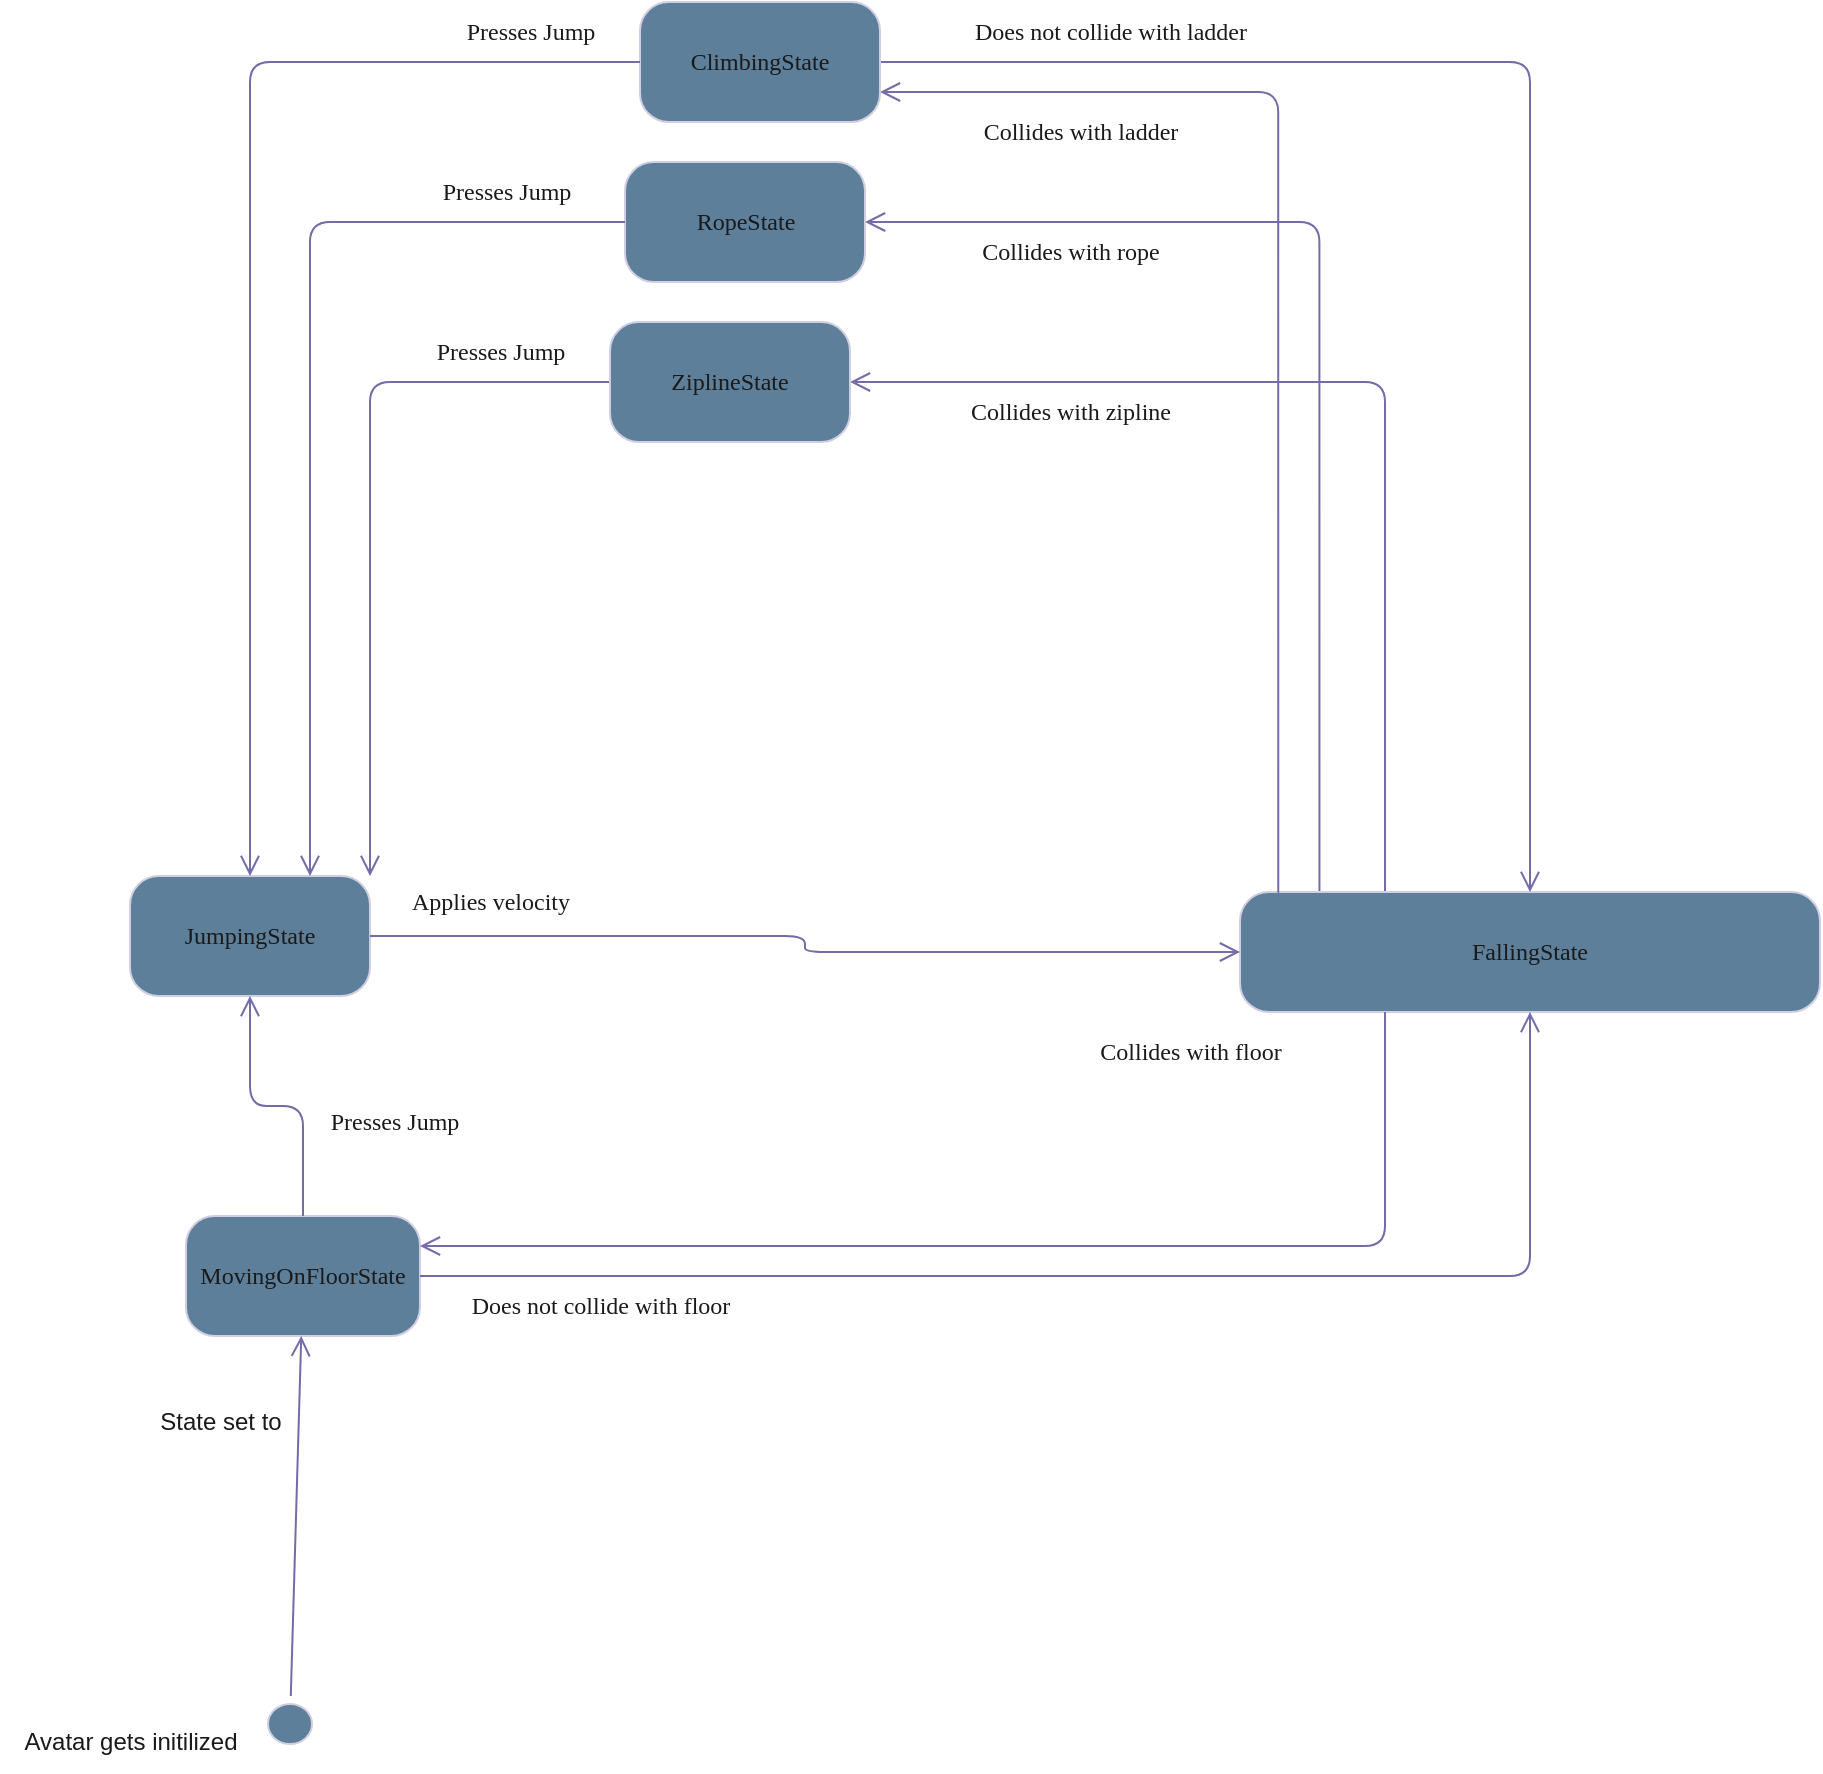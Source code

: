 <mxfile version="21.7.5" type="github">
  <diagram name="Page-1" id="58cdce13-f638-feb5-8d6f-7d28b1aa9fa0">
    <mxGraphModel dx="1942" dy="1356" grid="1" gridSize="10" guides="1" tooltips="1" connect="1" arrows="1" fold="1" page="1" pageScale="1" pageWidth="1100" pageHeight="850" background="none" math="0" shadow="0">
      <root>
        <mxCell id="0" />
        <mxCell id="1" parent="0" />
        <mxCell id="Zl3hB4-WVLWjA7URHuql-23" value="" style="group" vertex="1" connectable="0" parent="1">
          <mxGeometry x="-570" y="60" width="630" height="665" as="geometry" />
        </mxCell>
        <mxCell id="382b91b5511bd0f7-1" value="" style="ellipse;html=1;shape=startState;fillColor=#5D7F99;strokeColor=#D0CEE2;rounded=1;shadow=0;comic=0;labelBackgroundColor=none;fontFamily=Verdana;fontSize=12;fontColor=#1A1A1A;align=center;direction=south;" parent="Zl3hB4-WVLWjA7URHuql-23" vertex="1">
          <mxGeometry x="130" y="627" width="30" height="28" as="geometry" />
        </mxCell>
        <mxCell id="382b91b5511bd0f7-6" value="MovingOnFloorState" style="rounded=1;whiteSpace=wrap;html=1;arcSize=24;fillColor=#5D7F99;strokeColor=#D0CEE2;shadow=0;comic=0;labelBackgroundColor=none;fontFamily=Verdana;fontSize=12;fontColor=#1A1A1A;align=center;" parent="Zl3hB4-WVLWjA7URHuql-23" vertex="1">
          <mxGeometry x="93" y="387" width="117" height="60" as="geometry" />
        </mxCell>
        <mxCell id="382b91b5511bd0f7-7" value="JumpingState" style="rounded=1;whiteSpace=wrap;html=1;arcSize=24;fillColor=#5D7F99;strokeColor=#D0CEE2;shadow=0;comic=0;labelBackgroundColor=none;fontFamily=Verdana;fontSize=12;fontColor=#1A1A1A;align=center;" parent="Zl3hB4-WVLWjA7URHuql-23" vertex="1">
          <mxGeometry x="65" y="217" width="120" height="60" as="geometry" />
        </mxCell>
        <mxCell id="Zl3hB4-WVLWjA7URHuql-10" style="edgeStyle=orthogonalEdgeStyle;shape=connector;rounded=1;orthogonalLoop=1;jettySize=auto;html=1;labelBackgroundColor=none;strokeColor=#736CA8;fontFamily=Verdana;fontSize=12;fontColor=default;endArrow=open;endSize=8;" edge="1" parent="Zl3hB4-WVLWjA7URHuql-23" source="382b91b5511bd0f7-6" target="382b91b5511bd0f7-7">
          <mxGeometry relative="1" as="geometry" />
        </mxCell>
        <mxCell id="2a3bc250acf0617d-9" style="edgeStyle=orthogonalEdgeStyle;html=1;labelBackgroundColor=none;endArrow=open;endSize=8;strokeColor=#736CA8;fontFamily=Verdana;fontSize=12;align=left;fontColor=default;noEdgeStyle=1;" parent="Zl3hB4-WVLWjA7URHuql-23" source="382b91b5511bd0f7-1" target="382b91b5511bd0f7-6" edge="1">
          <mxGeometry relative="1" as="geometry" />
        </mxCell>
        <mxCell id="-ud4b6nkZpTPl8-Tl8ta-2" value="&lt;div&gt;Avatar gets initilized&lt;/div&gt;" style="text;html=1;align=center;verticalAlign=middle;resizable=0;points=[];autosize=1;strokeColor=none;fillColor=none;labelBackgroundColor=none;fontColor=#1A1A1A;" parent="Zl3hB4-WVLWjA7URHuql-23" vertex="1">
          <mxGeometry y="635" width="130" height="30" as="geometry" />
        </mxCell>
        <mxCell id="-ud4b6nkZpTPl8-Tl8ta-3" value="&lt;div&gt;State set to&lt;br&gt;&lt;/div&gt;" style="text;html=1;align=center;verticalAlign=middle;resizable=0;points=[];autosize=1;strokeColor=none;fillColor=none;labelBackgroundColor=none;fontColor=#1A1A1A;" parent="Zl3hB4-WVLWjA7URHuql-23" vertex="1">
          <mxGeometry x="70" y="475" width="80" height="30" as="geometry" />
        </mxCell>
        <mxCell id="-ud4b6nkZpTPl8-Tl8ta-25" value="Presses Jump" style="text;html=1;align=center;verticalAlign=middle;resizable=0;points=[];autosize=1;strokeColor=none;fillColor=none;fontSize=12;fontFamily=Verdana;fontColor=#1A1A1A;labelBackgroundColor=none;" parent="Zl3hB4-WVLWjA7URHuql-23" vertex="1">
          <mxGeometry x="142" y="325" width="110" height="30" as="geometry" />
        </mxCell>
        <mxCell id="Zl3hB4-WVLWjA7URHuql-8" value="Does not collide with floor" style="text;html=1;align=center;verticalAlign=middle;resizable=0;points=[];autosize=1;strokeColor=none;fillColor=none;fontSize=12;fontFamily=Verdana;fontColor=#1A1A1A;labelBackgroundColor=none;" vertex="1" parent="Zl3hB4-WVLWjA7URHuql-23">
          <mxGeometry x="210" y="417" width="180" height="30" as="geometry" />
        </mxCell>
        <mxCell id="Zl3hB4-WVLWjA7URHuql-17" value="Applies velocity" style="text;html=1;align=center;verticalAlign=middle;resizable=0;points=[];autosize=1;strokeColor=none;fillColor=none;fontSize=12;fontFamily=Verdana;fontColor=#1A1A1A;labelBackgroundColor=none;" vertex="1" parent="Zl3hB4-WVLWjA7URHuql-23">
          <mxGeometry x="185" y="215" width="120" height="30" as="geometry" />
        </mxCell>
        <mxCell id="Zl3hB4-WVLWjA7URHuql-25" style="edgeStyle=orthogonalEdgeStyle;shape=connector;rounded=1;orthogonalLoop=1;jettySize=auto;html=1;entryX=1;entryY=0.5;entryDx=0;entryDy=0;labelBackgroundColor=none;strokeColor=#736CA8;fontFamily=Verdana;fontSize=12;fontColor=default;endArrow=open;endSize=8;exitX=0.137;exitY=-0.005;exitDx=0;exitDy=0;exitPerimeter=0;" edge="1" parent="1" source="Zl3hB4-WVLWjA7URHuql-5" target="-ud4b6nkZpTPl8-Tl8ta-16">
          <mxGeometry relative="1" as="geometry" />
        </mxCell>
        <mxCell id="Zl3hB4-WVLWjA7URHuql-30" style="edgeStyle=orthogonalEdgeStyle;shape=connector;rounded=1;orthogonalLoop=1;jettySize=auto;html=1;entryX=1;entryY=0.5;entryDx=0;entryDy=0;labelBackgroundColor=none;strokeColor=#736CA8;fontFamily=Verdana;fontSize=12;fontColor=default;endArrow=open;endSize=8;exitX=0.25;exitY=0;exitDx=0;exitDy=0;" edge="1" parent="1" source="Zl3hB4-WVLWjA7URHuql-5" target="382b91b5511bd0f7-5">
          <mxGeometry relative="1" as="geometry" />
        </mxCell>
        <mxCell id="Zl3hB4-WVLWjA7URHuql-5" value="FallingState" style="rounded=1;whiteSpace=wrap;html=1;arcSize=24;fillColor=#5D7F99;strokeColor=#D0CEE2;shadow=0;comic=0;labelBackgroundColor=none;fontFamily=Verdana;fontSize=12;fontColor=#1A1A1A;align=center;" vertex="1" parent="1">
          <mxGeometry x="50" y="285" width="290" height="60" as="geometry" />
        </mxCell>
        <mxCell id="Zl3hB4-WVLWjA7URHuql-19" style="edgeStyle=orthogonalEdgeStyle;shape=connector;rounded=1;orthogonalLoop=1;jettySize=auto;html=1;entryX=0.5;entryY=0;entryDx=0;entryDy=0;labelBackgroundColor=none;strokeColor=#736CA8;fontFamily=Verdana;fontSize=12;fontColor=default;endArrow=open;endSize=8;" edge="1" parent="1" source="382b91b5511bd0f7-9" target="Zl3hB4-WVLWjA7URHuql-5">
          <mxGeometry relative="1" as="geometry" />
        </mxCell>
        <mxCell id="Zl3hB4-WVLWjA7URHuql-11" style="edgeStyle=orthogonalEdgeStyle;shape=connector;rounded=1;orthogonalLoop=1;jettySize=auto;html=1;labelBackgroundColor=none;strokeColor=#736CA8;fontFamily=Verdana;fontSize=12;fontColor=default;endArrow=open;endSize=8;" edge="1" parent="1" source="382b91b5511bd0f7-7" target="Zl3hB4-WVLWjA7URHuql-5">
          <mxGeometry relative="1" as="geometry" />
        </mxCell>
        <mxCell id="Zl3hB4-WVLWjA7URHuql-7" style="edgeStyle=orthogonalEdgeStyle;shape=connector;rounded=1;orthogonalLoop=1;jettySize=auto;html=1;entryX=0.5;entryY=1;entryDx=0;entryDy=0;labelBackgroundColor=none;strokeColor=#736CA8;fontFamily=Verdana;fontSize=12;fontColor=default;endArrow=open;endSize=8;" edge="1" parent="1" source="382b91b5511bd0f7-6" target="Zl3hB4-WVLWjA7URHuql-5">
          <mxGeometry relative="1" as="geometry" />
        </mxCell>
        <mxCell id="Zl3hB4-WVLWjA7URHuql-16" style="edgeStyle=orthogonalEdgeStyle;shape=connector;rounded=1;orthogonalLoop=1;jettySize=auto;html=1;entryX=1;entryY=0.75;entryDx=0;entryDy=0;labelBackgroundColor=none;strokeColor=#736CA8;fontFamily=Verdana;fontSize=12;fontColor=default;endArrow=open;endSize=8;exitX=0.066;exitY=0.006;exitDx=0;exitDy=0;exitPerimeter=0;" edge="1" parent="1" source="Zl3hB4-WVLWjA7URHuql-5" target="382b91b5511bd0f7-9">
          <mxGeometry relative="1" as="geometry" />
        </mxCell>
        <mxCell id="Zl3hB4-WVLWjA7URHuql-14" style="edgeStyle=orthogonalEdgeStyle;shape=connector;rounded=1;orthogonalLoop=1;jettySize=auto;html=1;entryX=1;entryY=0.25;entryDx=0;entryDy=0;labelBackgroundColor=none;strokeColor=#736CA8;fontFamily=Verdana;fontSize=12;fontColor=default;endArrow=open;endSize=8;exitX=0.25;exitY=1;exitDx=0;exitDy=0;" edge="1" parent="1" source="Zl3hB4-WVLWjA7URHuql-5" target="382b91b5511bd0f7-6">
          <mxGeometry relative="1" as="geometry" />
        </mxCell>
        <mxCell id="382b91b5511bd0f7-9" value="ClimbingState" style="rounded=1;whiteSpace=wrap;html=1;arcSize=24;fillColor=#5D7F99;strokeColor=#D0CEE2;shadow=0;comic=0;labelBackgroundColor=none;fontFamily=Verdana;fontSize=12;fontColor=#1A1A1A;align=center;" parent="1" vertex="1">
          <mxGeometry x="-250" y="-160" width="120" height="60" as="geometry" />
        </mxCell>
        <mxCell id="Zl3hB4-WVLWjA7URHuql-21" style="edgeStyle=orthogonalEdgeStyle;shape=connector;rounded=1;orthogonalLoop=1;jettySize=auto;html=1;entryX=0.5;entryY=0;entryDx=0;entryDy=0;labelBackgroundColor=none;strokeColor=#736CA8;fontFamily=Verdana;fontSize=12;fontColor=default;endArrow=open;endSize=8;" edge="1" parent="1" source="382b91b5511bd0f7-9" target="382b91b5511bd0f7-7">
          <mxGeometry relative="1" as="geometry">
            <mxPoint x="-445" y="57" as="targetPoint" />
          </mxGeometry>
        </mxCell>
        <mxCell id="Zl3hB4-WVLWjA7URHuql-18" value="&lt;div&gt;Collides with ladder&lt;/div&gt;" style="text;html=1;align=center;verticalAlign=middle;resizable=0;points=[];autosize=1;strokeColor=none;fillColor=none;fontSize=12;fontFamily=Verdana;fontColor=#1A1A1A;labelBackgroundColor=none;" vertex="1" parent="1">
          <mxGeometry x="-100" y="-110" width="140" height="30" as="geometry" />
        </mxCell>
        <mxCell id="-ud4b6nkZpTPl8-Tl8ta-11" value="Does not collide with ladder" style="text;html=1;align=center;verticalAlign=middle;resizable=0;points=[];autosize=1;strokeColor=none;fillColor=none;fontSize=12;fontFamily=Verdana;fontColor=#1A1A1A;labelBackgroundColor=none;" parent="1" vertex="1">
          <mxGeometry x="-110" y="-160" width="190" height="30" as="geometry" />
        </mxCell>
        <mxCell id="-ud4b6nkZpTPl8-Tl8ta-9" value="Presses Jump" style="text;html=1;align=center;verticalAlign=middle;resizable=0;points=[];autosize=1;strokeColor=none;fillColor=none;fontSize=12;fontFamily=Verdana;fontColor=#1A1A1A;labelBackgroundColor=none;" parent="1" vertex="1">
          <mxGeometry x="-360" y="-160" width="110" height="30" as="geometry" />
        </mxCell>
        <mxCell id="Zl3hB4-WVLWjA7URHuql-15" value="Collides with floor" style="text;html=1;align=center;verticalAlign=middle;resizable=0;points=[];autosize=1;strokeColor=none;fillColor=none;fontSize=12;fontFamily=Verdana;fontColor=#1A1A1A;labelBackgroundColor=none;" vertex="1" parent="1">
          <mxGeometry x="-40" y="350" width="130" height="30" as="geometry" />
        </mxCell>
        <mxCell id="-ud4b6nkZpTPl8-Tl8ta-16" value="RopeState" style="rounded=1;whiteSpace=wrap;html=1;arcSize=24;fillColor=#5D7F99;strokeColor=#D0CEE2;shadow=0;comic=0;labelBackgroundColor=none;fontFamily=Verdana;fontSize=12;fontColor=#1A1A1A;align=center;" parent="1" vertex="1">
          <mxGeometry x="-257.5" y="-80" width="120" height="60" as="geometry" />
        </mxCell>
        <mxCell id="Zl3hB4-WVLWjA7URHuql-29" value="Presses Jump" style="text;html=1;align=center;verticalAlign=middle;resizable=0;points=[];autosize=1;strokeColor=none;fillColor=none;fontSize=12;fontFamily=Verdana;fontColor=#1A1A1A;labelBackgroundColor=none;" vertex="1" parent="1">
          <mxGeometry x="-372.5" y="-80" width="110" height="30" as="geometry" />
        </mxCell>
        <mxCell id="Zl3hB4-WVLWjA7URHuql-28" style="edgeStyle=orthogonalEdgeStyle;shape=connector;rounded=1;orthogonalLoop=1;jettySize=auto;html=1;entryX=0.75;entryY=0;entryDx=0;entryDy=0;labelBackgroundColor=none;strokeColor=#736CA8;fontFamily=Verdana;fontSize=12;fontColor=default;endArrow=open;endSize=8;" edge="1" parent="1" source="-ud4b6nkZpTPl8-Tl8ta-16" target="382b91b5511bd0f7-7">
          <mxGeometry relative="1" as="geometry" />
        </mxCell>
        <mxCell id="Zl3hB4-WVLWjA7URHuql-33" style="edgeStyle=orthogonalEdgeStyle;shape=connector;rounded=1;orthogonalLoop=1;jettySize=auto;html=1;entryX=1;entryY=0;entryDx=0;entryDy=0;labelBackgroundColor=none;strokeColor=#736CA8;fontFamily=Verdana;fontSize=12;fontColor=default;endArrow=open;endSize=8;" edge="1" parent="1" source="382b91b5511bd0f7-5" target="382b91b5511bd0f7-7">
          <mxGeometry relative="1" as="geometry" />
        </mxCell>
        <mxCell id="382b91b5511bd0f7-5" value="ZiplineState" style="rounded=1;whiteSpace=wrap;html=1;arcSize=24;fillColor=#5D7F99;strokeColor=#D0CEE2;shadow=0;comic=0;labelBackgroundColor=none;fontFamily=Verdana;fontSize=12;fontColor=#1A1A1A;align=center;" parent="1" vertex="1">
          <mxGeometry x="-265" width="120" height="60" as="geometry" />
        </mxCell>
        <mxCell id="Zl3hB4-WVLWjA7URHuql-27" value="Collides with rope" style="text;html=1;align=center;verticalAlign=middle;resizable=0;points=[];autosize=1;strokeColor=none;fillColor=none;fontSize=12;fontFamily=Verdana;fontColor=#1A1A1A;labelBackgroundColor=none;" vertex="1" parent="1">
          <mxGeometry x="-100" y="-50" width="130" height="30" as="geometry" />
        </mxCell>
        <mxCell id="Zl3hB4-WVLWjA7URHuql-32" value="Collides with zipline" style="text;html=1;align=center;verticalAlign=middle;resizable=0;points=[];autosize=1;strokeColor=none;fillColor=none;fontSize=12;fontFamily=Verdana;fontColor=#1A1A1A;labelBackgroundColor=none;" vertex="1" parent="1">
          <mxGeometry x="-105" y="30" width="140" height="30" as="geometry" />
        </mxCell>
        <mxCell id="Zl3hB4-WVLWjA7URHuql-34" value="Presses Jump" style="text;html=1;align=center;verticalAlign=middle;resizable=0;points=[];autosize=1;strokeColor=none;fillColor=none;fontSize=12;fontFamily=Verdana;fontColor=#1A1A1A;labelBackgroundColor=none;" vertex="1" parent="1">
          <mxGeometry x="-375" width="110" height="30" as="geometry" />
        </mxCell>
      </root>
    </mxGraphModel>
  </diagram>
</mxfile>

